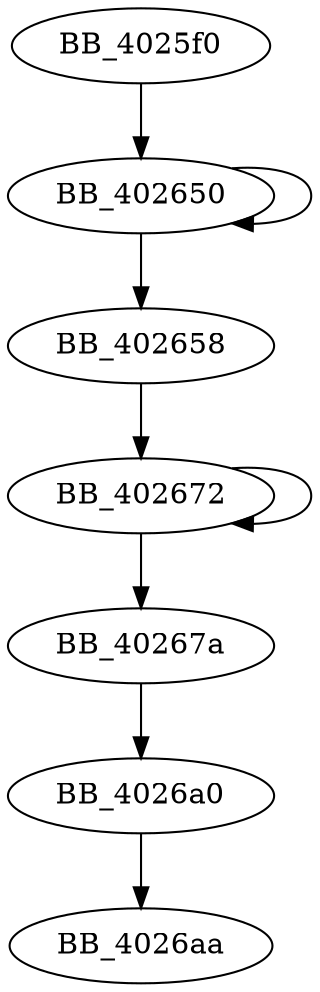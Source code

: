 DiGraph sub_4025F0{
BB_4025f0->BB_402650
BB_402650->BB_402650
BB_402650->BB_402658
BB_402658->BB_402672
BB_402672->BB_402672
BB_402672->BB_40267a
BB_40267a->BB_4026a0
BB_4026a0->BB_4026aa
}
